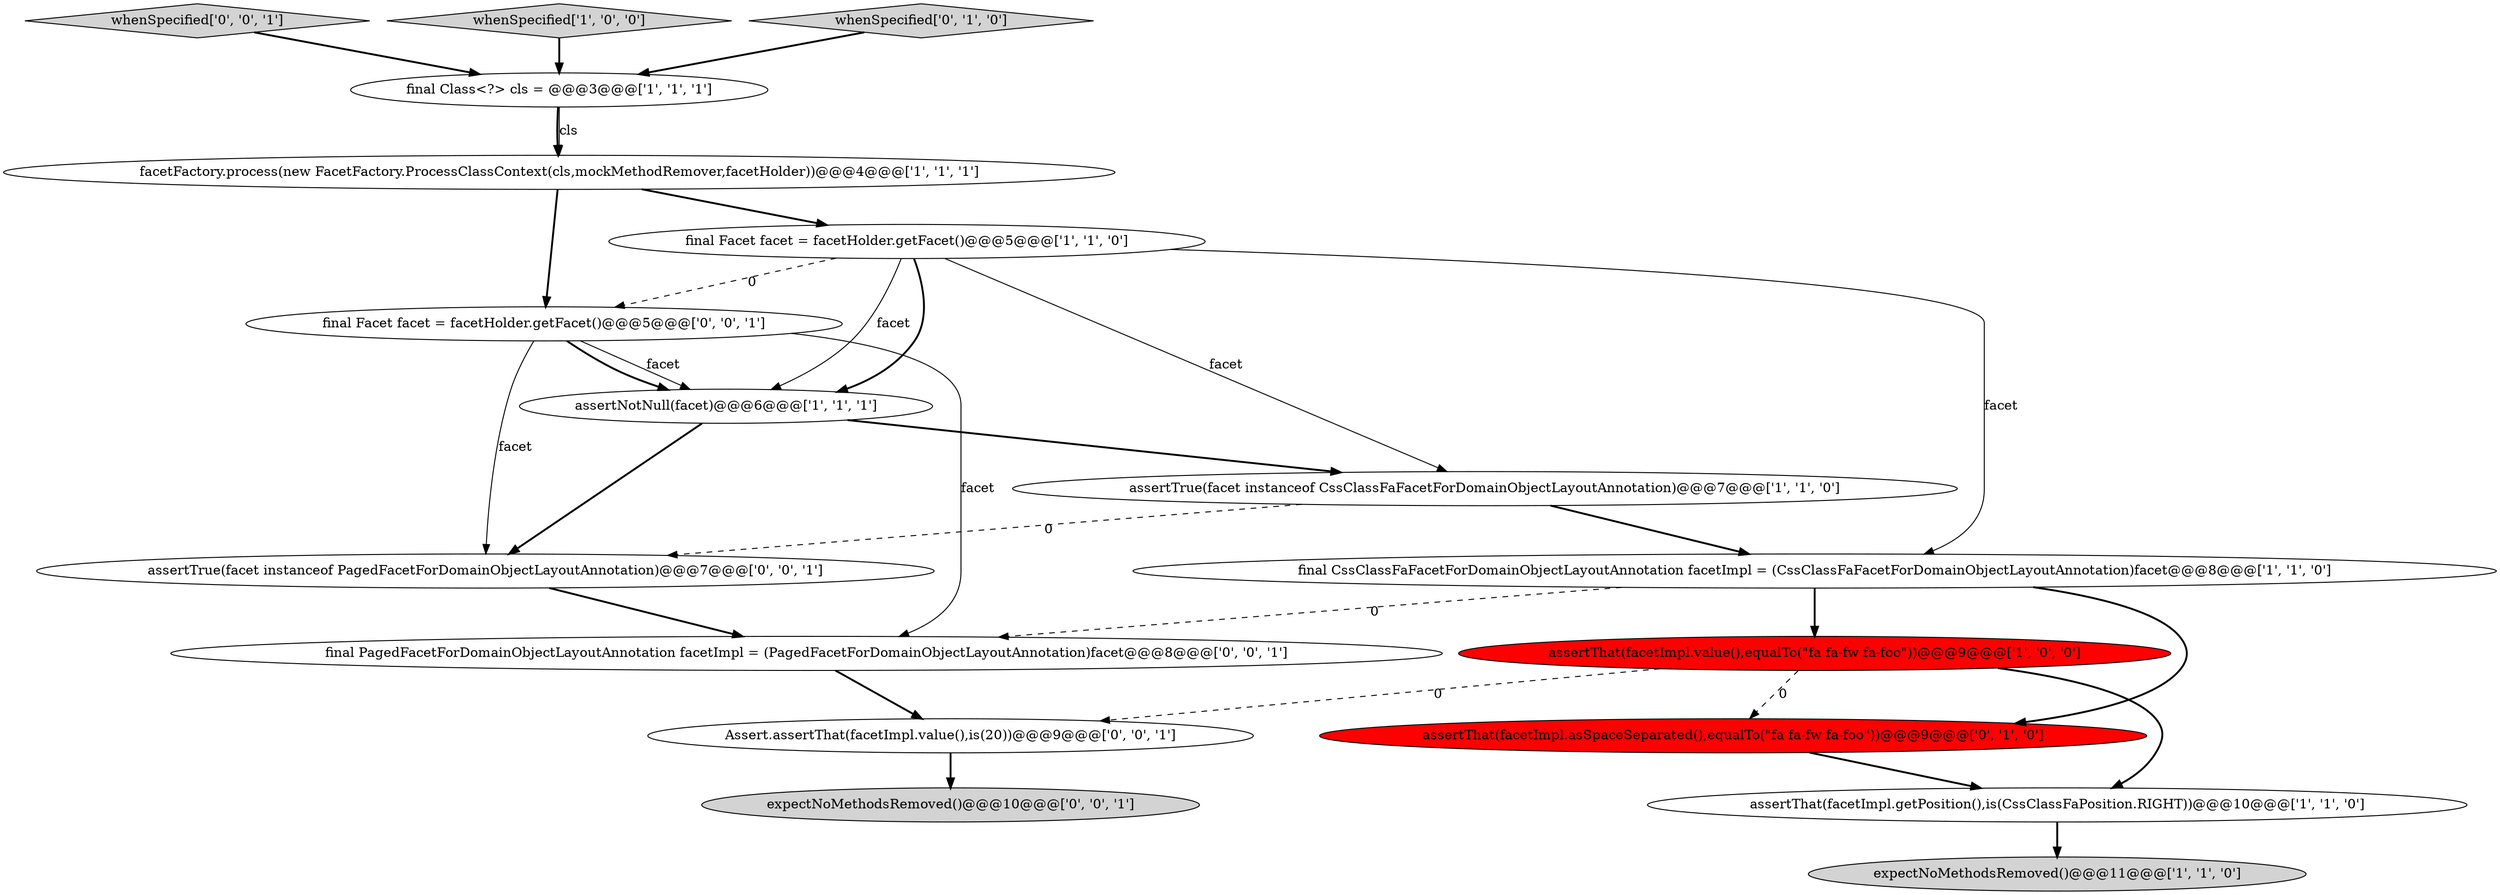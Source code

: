 digraph {
5 [style = filled, label = "final Class<?> cls = @@@3@@@['1', '1', '1']", fillcolor = white, shape = ellipse image = "AAA0AAABBB1BBB"];
17 [style = filled, label = "whenSpecified['0', '0', '1']", fillcolor = lightgray, shape = diamond image = "AAA0AAABBB3BBB"];
2 [style = filled, label = "whenSpecified['1', '0', '0']", fillcolor = lightgray, shape = diamond image = "AAA0AAABBB1BBB"];
9 [style = filled, label = "expectNoMethodsRemoved()@@@11@@@['1', '1', '0']", fillcolor = lightgray, shape = ellipse image = "AAA0AAABBB1BBB"];
13 [style = filled, label = "assertTrue(facet instanceof PagedFacetForDomainObjectLayoutAnnotation)@@@7@@@['0', '0', '1']", fillcolor = white, shape = ellipse image = "AAA0AAABBB3BBB"];
7 [style = filled, label = "assertTrue(facet instanceof CssClassFaFacetForDomainObjectLayoutAnnotation)@@@7@@@['1', '1', '0']", fillcolor = white, shape = ellipse image = "AAA0AAABBB1BBB"];
3 [style = filled, label = "final CssClassFaFacetForDomainObjectLayoutAnnotation facetImpl = (CssClassFaFacetForDomainObjectLayoutAnnotation)facet@@@8@@@['1', '1', '0']", fillcolor = white, shape = ellipse image = "AAA0AAABBB1BBB"];
0 [style = filled, label = "final Facet facet = facetHolder.getFacet()@@@5@@@['1', '1', '0']", fillcolor = white, shape = ellipse image = "AAA0AAABBB1BBB"];
12 [style = filled, label = "expectNoMethodsRemoved()@@@10@@@['0', '0', '1']", fillcolor = lightgray, shape = ellipse image = "AAA0AAABBB3BBB"];
15 [style = filled, label = "final Facet facet = facetHolder.getFacet()@@@5@@@['0', '0', '1']", fillcolor = white, shape = ellipse image = "AAA0AAABBB3BBB"];
6 [style = filled, label = "facetFactory.process(new FacetFactory.ProcessClassContext(cls,mockMethodRemover,facetHolder))@@@4@@@['1', '1', '1']", fillcolor = white, shape = ellipse image = "AAA0AAABBB1BBB"];
4 [style = filled, label = "assertThat(facetImpl.getPosition(),is(CssClassFaPosition.RIGHT))@@@10@@@['1', '1', '0']", fillcolor = white, shape = ellipse image = "AAA0AAABBB1BBB"];
10 [style = filled, label = "assertThat(facetImpl.asSpaceSeparated(),equalTo(\"fa fa-fw fa-foo\"))@@@9@@@['0', '1', '0']", fillcolor = red, shape = ellipse image = "AAA1AAABBB2BBB"];
11 [style = filled, label = "whenSpecified['0', '1', '0']", fillcolor = lightgray, shape = diamond image = "AAA0AAABBB2BBB"];
14 [style = filled, label = "Assert.assertThat(facetImpl.value(),is(20))@@@9@@@['0', '0', '1']", fillcolor = white, shape = ellipse image = "AAA0AAABBB3BBB"];
16 [style = filled, label = "final PagedFacetForDomainObjectLayoutAnnotation facetImpl = (PagedFacetForDomainObjectLayoutAnnotation)facet@@@8@@@['0', '0', '1']", fillcolor = white, shape = ellipse image = "AAA0AAABBB3BBB"];
1 [style = filled, label = "assertNotNull(facet)@@@6@@@['1', '1', '1']", fillcolor = white, shape = ellipse image = "AAA0AAABBB1BBB"];
8 [style = filled, label = "assertThat(facetImpl.value(),equalTo(\"fa fa-fw fa-foo\"))@@@9@@@['1', '0', '0']", fillcolor = red, shape = ellipse image = "AAA1AAABBB1BBB"];
4->9 [style = bold, label=""];
17->5 [style = bold, label=""];
8->10 [style = dashed, label="0"];
0->7 [style = solid, label="facet"];
0->15 [style = dashed, label="0"];
6->0 [style = bold, label=""];
8->14 [style = dashed, label="0"];
1->7 [style = bold, label=""];
1->13 [style = bold, label=""];
13->16 [style = bold, label=""];
7->3 [style = bold, label=""];
6->15 [style = bold, label=""];
15->13 [style = solid, label="facet"];
3->10 [style = bold, label=""];
11->5 [style = bold, label=""];
5->6 [style = bold, label=""];
0->1 [style = solid, label="facet"];
0->1 [style = bold, label=""];
3->8 [style = bold, label=""];
14->12 [style = bold, label=""];
5->6 [style = solid, label="cls"];
0->3 [style = solid, label="facet"];
7->13 [style = dashed, label="0"];
10->4 [style = bold, label=""];
15->16 [style = solid, label="facet"];
16->14 [style = bold, label=""];
8->4 [style = bold, label=""];
15->1 [style = solid, label="facet"];
3->16 [style = dashed, label="0"];
2->5 [style = bold, label=""];
15->1 [style = bold, label=""];
}
